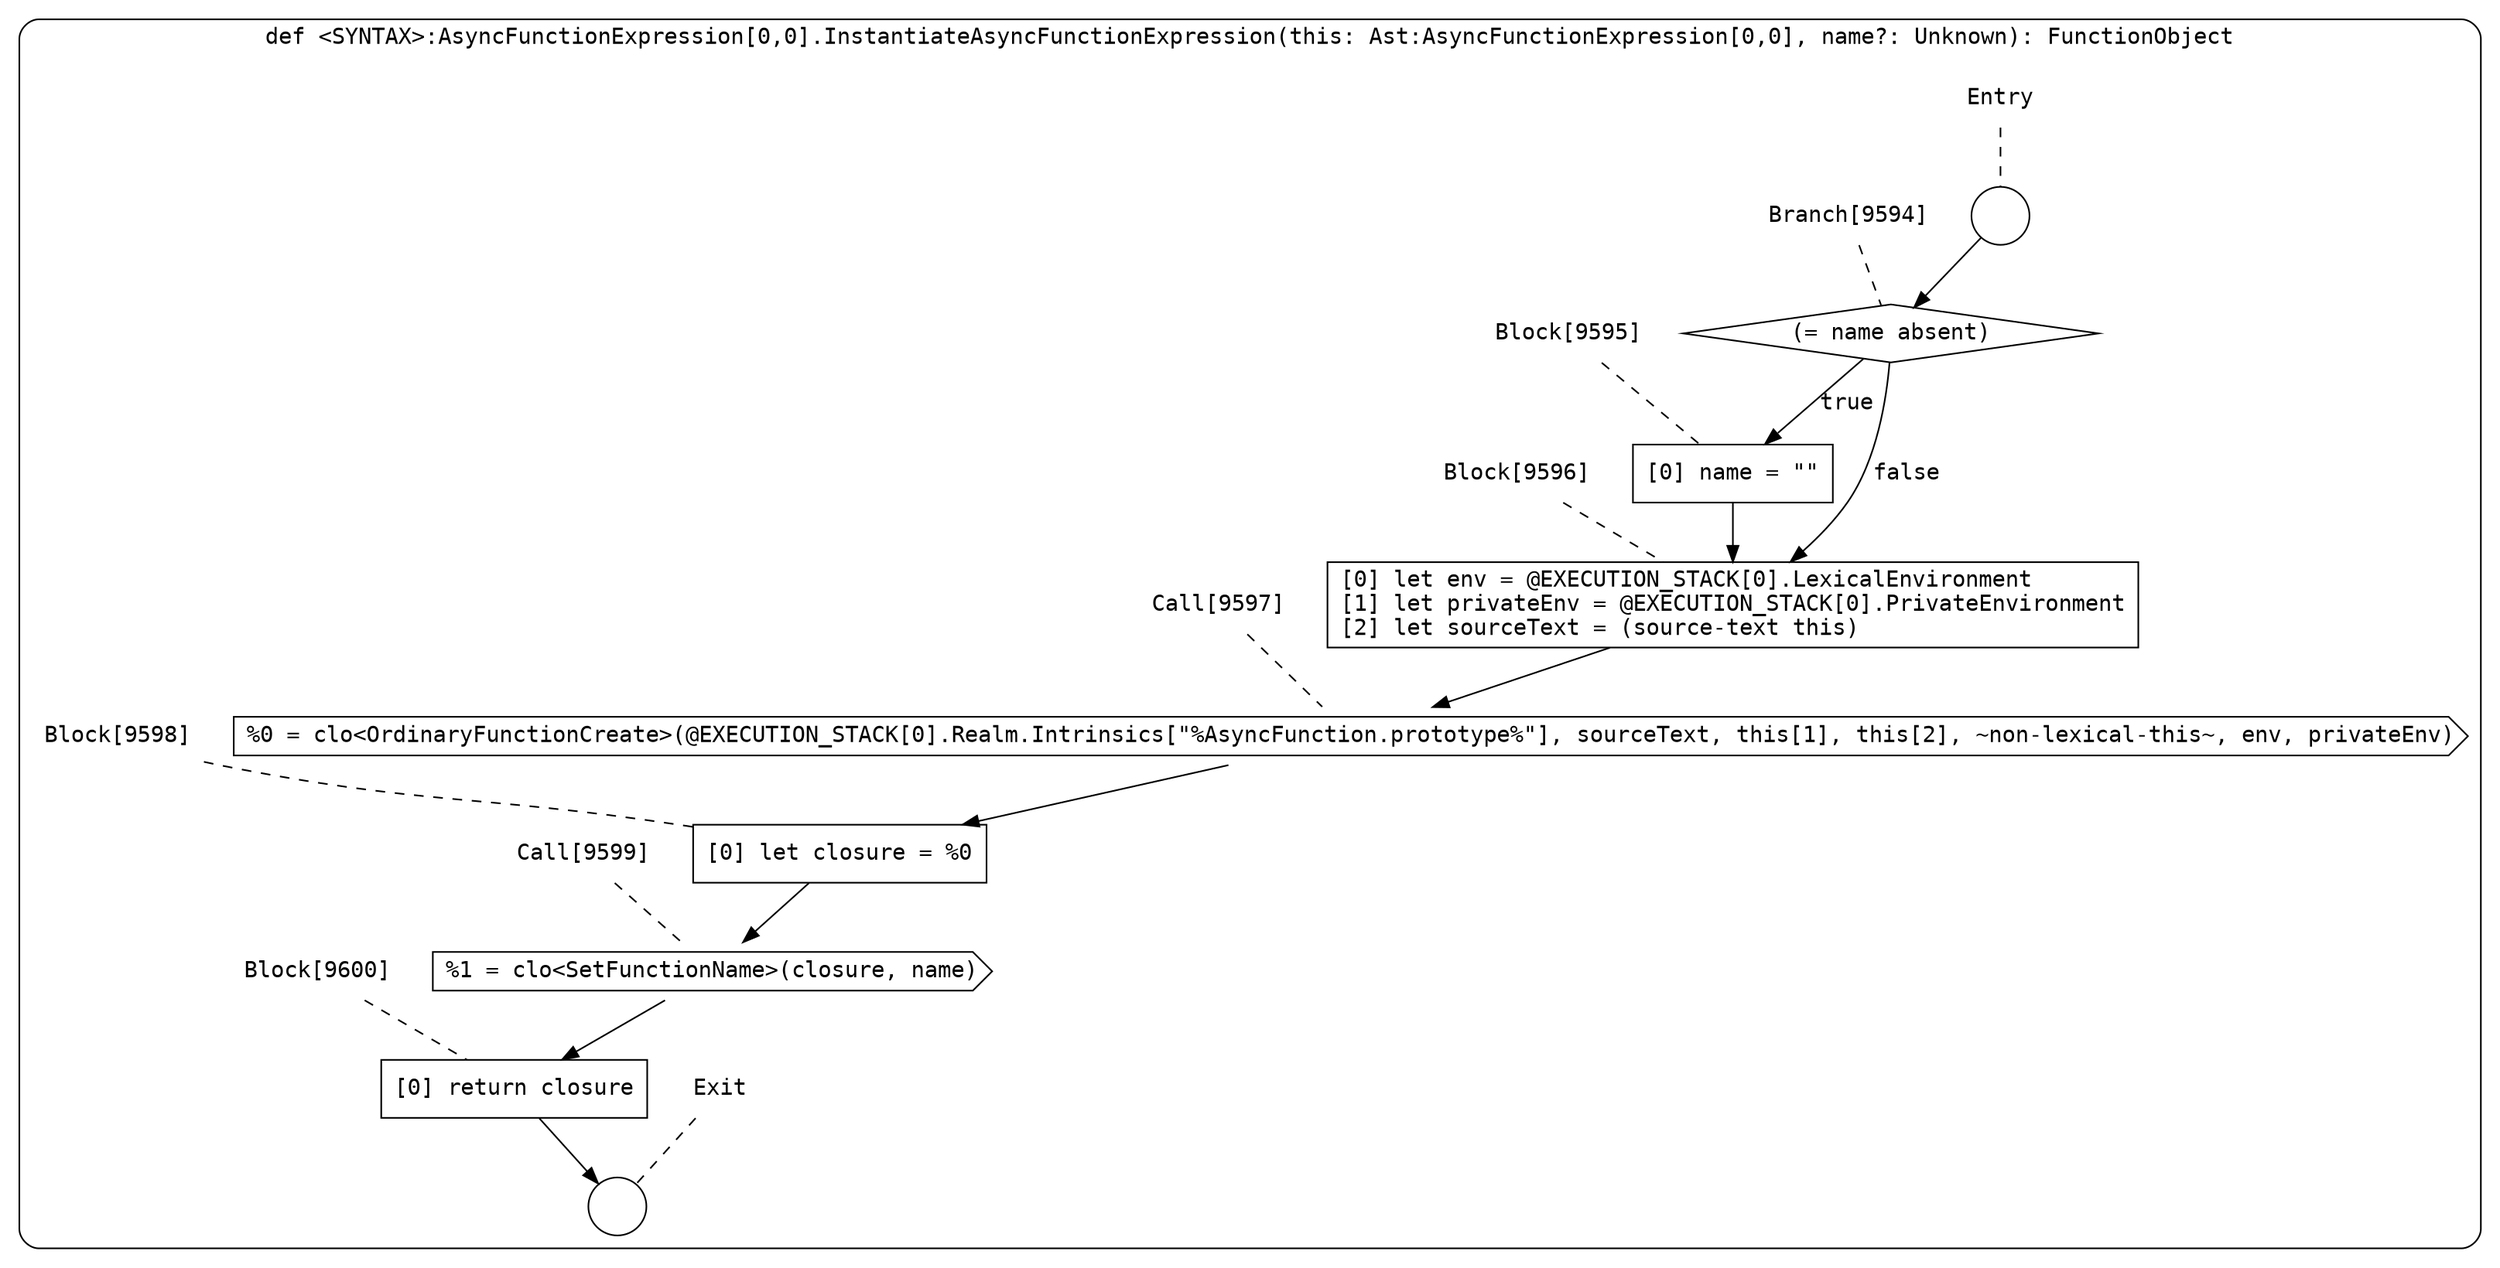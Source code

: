 digraph {
  graph [fontname = "Consolas"]
  node [fontname = "Consolas"]
  edge [fontname = "Consolas"]
  subgraph cluster1706 {
    label = "def <SYNTAX>:AsyncFunctionExpression[0,0].InstantiateAsyncFunctionExpression(this: Ast:AsyncFunctionExpression[0,0], name?: Unknown): FunctionObject"
    style = rounded
    cluster1706_entry_name [shape=none, label=<<font color="black">Entry</font>>]
    cluster1706_entry_name -> cluster1706_entry [arrowhead=none, color="black", style=dashed]
    cluster1706_entry [shape=circle label=" " color="black" fillcolor="white" style=filled]
    cluster1706_entry -> node9594 [color="black"]
    cluster1706_exit_name [shape=none, label=<<font color="black">Exit</font>>]
    cluster1706_exit_name -> cluster1706_exit [arrowhead=none, color="black", style=dashed]
    cluster1706_exit [shape=circle label=" " color="black" fillcolor="white" style=filled]
    node9594_name [shape=none, label=<<font color="black">Branch[9594]</font>>]
    node9594_name -> node9594 [arrowhead=none, color="black", style=dashed]
    node9594 [shape=diamond, label=<<font color="black">(= name absent)</font>> color="black" fillcolor="white", style=filled]
    node9594 -> node9595 [label=<<font color="black">true</font>> color="black"]
    node9594 -> node9596 [label=<<font color="black">false</font>> color="black"]
    node9595_name [shape=none, label=<<font color="black">Block[9595]</font>>]
    node9595_name -> node9595 [arrowhead=none, color="black", style=dashed]
    node9595 [shape=box, label=<<font color="black">[0] name = &quot;&quot;<BR ALIGN="LEFT"/></font>> color="black" fillcolor="white", style=filled]
    node9595 -> node9596 [color="black"]
    node9596_name [shape=none, label=<<font color="black">Block[9596]</font>>]
    node9596_name -> node9596 [arrowhead=none, color="black", style=dashed]
    node9596 [shape=box, label=<<font color="black">[0] let env = @EXECUTION_STACK[0].LexicalEnvironment<BR ALIGN="LEFT"/>[1] let privateEnv = @EXECUTION_STACK[0].PrivateEnvironment<BR ALIGN="LEFT"/>[2] let sourceText = (source-text this)<BR ALIGN="LEFT"/></font>> color="black" fillcolor="white", style=filled]
    node9596 -> node9597 [color="black"]
    node9597_name [shape=none, label=<<font color="black">Call[9597]</font>>]
    node9597_name -> node9597 [arrowhead=none, color="black", style=dashed]
    node9597 [shape=cds, label=<<font color="black">%0 = clo&lt;OrdinaryFunctionCreate&gt;(@EXECUTION_STACK[0].Realm.Intrinsics[&quot;%AsyncFunction.prototype%&quot;], sourceText, this[1], this[2], ~non-lexical-this~, env, privateEnv)</font>> color="black" fillcolor="white", style=filled]
    node9597 -> node9598 [color="black"]
    node9598_name [shape=none, label=<<font color="black">Block[9598]</font>>]
    node9598_name -> node9598 [arrowhead=none, color="black", style=dashed]
    node9598 [shape=box, label=<<font color="black">[0] let closure = %0<BR ALIGN="LEFT"/></font>> color="black" fillcolor="white", style=filled]
    node9598 -> node9599 [color="black"]
    node9599_name [shape=none, label=<<font color="black">Call[9599]</font>>]
    node9599_name -> node9599 [arrowhead=none, color="black", style=dashed]
    node9599 [shape=cds, label=<<font color="black">%1 = clo&lt;SetFunctionName&gt;(closure, name)</font>> color="black" fillcolor="white", style=filled]
    node9599 -> node9600 [color="black"]
    node9600_name [shape=none, label=<<font color="black">Block[9600]</font>>]
    node9600_name -> node9600 [arrowhead=none, color="black", style=dashed]
    node9600 [shape=box, label=<<font color="black">[0] return closure<BR ALIGN="LEFT"/></font>> color="black" fillcolor="white", style=filled]
    node9600 -> cluster1706_exit [color="black"]
  }
}